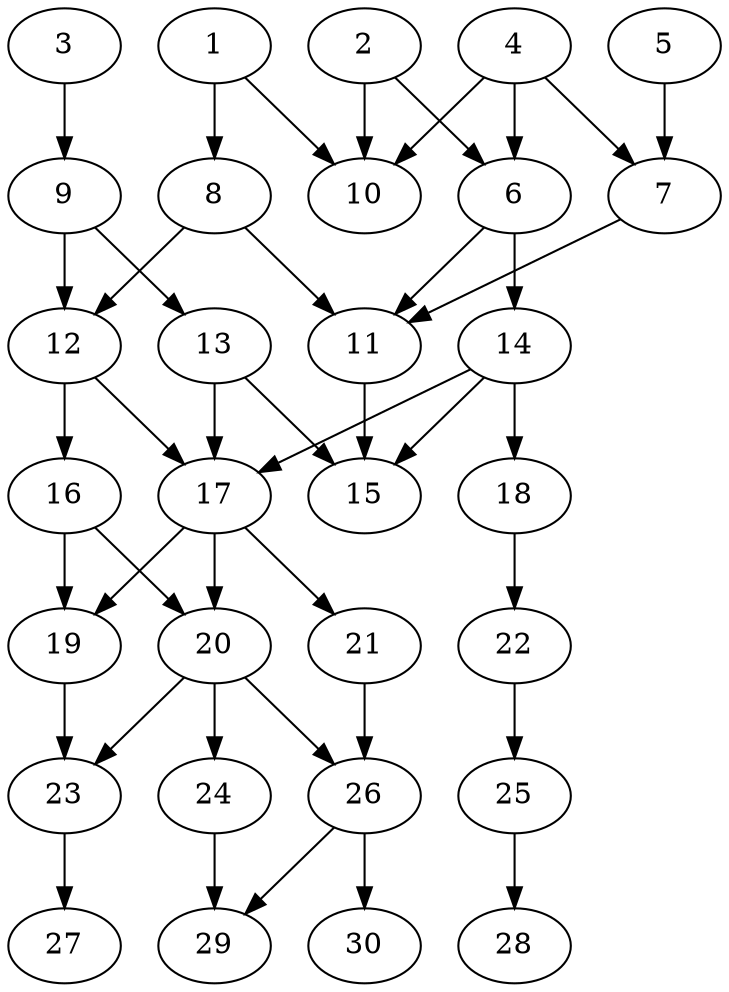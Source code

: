 // DAG automatically generated by daggen at Thu Oct  3 14:04:18 2019
// ./daggen --dot -n 30 --ccr 0.3 --fat 0.5 --regular 0.9 --density 0.6 --mindata 5242880 --maxdata 52428800 
digraph G {
  1 [size="128416427", alpha="0.04", expect_size="38524928"] 
  1 -> 8 [size ="38524928"]
  1 -> 10 [size ="38524928"]
  2 [size="111523840", alpha="0.15", expect_size="33457152"] 
  2 -> 6 [size ="33457152"]
  2 -> 10 [size ="33457152"]
  3 [size="68706987", alpha="0.03", expect_size="20612096"] 
  3 -> 9 [size ="20612096"]
  4 [size="110803627", alpha="0.01", expect_size="33241088"] 
  4 -> 6 [size ="33241088"]
  4 -> 7 [size ="33241088"]
  4 -> 10 [size ="33241088"]
  5 [size="107704320", alpha="0.13", expect_size="32311296"] 
  5 -> 7 [size ="32311296"]
  6 [size="109393920", alpha="0.16", expect_size="32818176"] 
  6 -> 11 [size ="32818176"]
  6 -> 14 [size ="32818176"]
  7 [size="62675627", alpha="0.09", expect_size="18802688"] 
  7 -> 11 [size ="18802688"]
  8 [size="23377920", alpha="0.04", expect_size="7013376"] 
  8 -> 11 [size ="7013376"]
  8 -> 12 [size ="7013376"]
  9 [size="149783893", alpha="0.09", expect_size="44935168"] 
  9 -> 12 [size ="44935168"]
  9 -> 13 [size ="44935168"]
  10 [size="35024213", alpha="0.15", expect_size="10507264"] 
  11 [size="78851413", alpha="0.13", expect_size="23655424"] 
  11 -> 15 [size ="23655424"]
  12 [size="108216320", alpha="0.02", expect_size="32464896"] 
  12 -> 16 [size ="32464896"]
  12 -> 17 [size ="32464896"]
  13 [size="65221973", alpha="0.03", expect_size="19566592"] 
  13 -> 15 [size ="19566592"]
  13 -> 17 [size ="19566592"]
  14 [size="90975573", alpha="0.13", expect_size="27292672"] 
  14 -> 15 [size ="27292672"]
  14 -> 17 [size ="27292672"]
  14 -> 18 [size ="27292672"]
  15 [size="95720107", alpha="0.02", expect_size="28716032"] 
  16 [size="43342507", alpha="0.10", expect_size="13002752"] 
  16 -> 19 [size ="13002752"]
  16 -> 20 [size ="13002752"]
  17 [size="167222613", alpha="0.15", expect_size="50166784"] 
  17 -> 19 [size ="50166784"]
  17 -> 20 [size ="50166784"]
  17 -> 21 [size ="50166784"]
  18 [size="77472427", alpha="0.11", expect_size="23241728"] 
  18 -> 22 [size ="23241728"]
  19 [size="105598293", alpha="0.01", expect_size="31679488"] 
  19 -> 23 [size ="31679488"]
  20 [size="17578667", alpha="0.17", expect_size="5273600"] 
  20 -> 23 [size ="5273600"]
  20 -> 24 [size ="5273600"]
  20 -> 26 [size ="5273600"]
  21 [size="132225707", alpha="0.07", expect_size="39667712"] 
  21 -> 26 [size ="39667712"]
  22 [size="79933440", alpha="0.09", expect_size="23980032"] 
  22 -> 25 [size ="23980032"]
  23 [size="91985920", alpha="0.18", expect_size="27595776"] 
  23 -> 27 [size ="27595776"]
  24 [size="116008960", alpha="0.18", expect_size="34802688"] 
  24 -> 29 [size ="34802688"]
  25 [size="59310080", alpha="0.10", expect_size="17793024"] 
  25 -> 28 [size ="17793024"]
  26 [size="72799573", alpha="0.14", expect_size="21839872"] 
  26 -> 29 [size ="21839872"]
  26 -> 30 [size ="21839872"]
  27 [size="149766827", alpha="0.03", expect_size="44930048"] 
  28 [size="108939947", alpha="0.13", expect_size="32681984"] 
  29 [size="39464960", alpha="0.00", expect_size="11839488"] 
  30 [size="47305387", alpha="0.09", expect_size="14191616"] 
}
